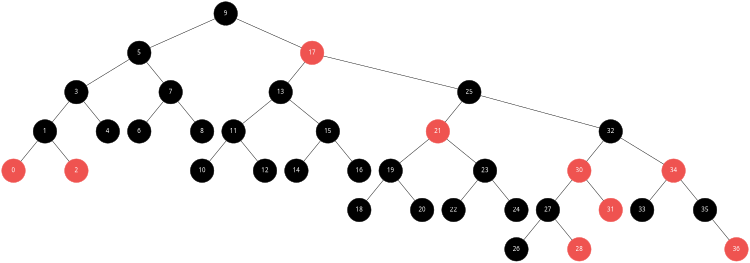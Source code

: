 digraph {
size="5,5"
	graph [fontname=InputMono]
	node [shape=circle]
	node [style=filled]
	node [color=black]
	node [fixedsize=true]
	node [height=0.75]
	node [width=0.75]
	node [fontcolor=white]
	node [fontname=InputMono]
	edge [arrowhead=none]
	edge [style=filled]
	edge [weight=10]
	edge [color=black]
	node [color=black]
	9
	edge [weight=10]
	edge [color=black]
	node [color=black]
	5
		9 -> 5
	edge [weight=100]
	edge [color=white]
	node [color=white]
	"[9"
		9 -> "[9"
	edge [weight=10]
	edge [color=black]
	node [color="#ef5350"]
	17
		9 -> 17
	edge [weight=10]
	edge [color=black]
	node [color=black]
	13
		17 -> 13
	edge [weight=100]
	edge [color=white]
	node [color=white]
	"[17"
		17 -> "[17"
	edge [weight=10]
	edge [color=black]
	node [color=black]
	25
		17 -> 25
	edge [weight=10]
	edge [color=black]
	node [color="#ef5350"]
	21
		25 -> 21
	edge [weight=100]
	edge [color=white]
	node [color=white]
	"[25"
		25 -> "[25"
	edge [weight=10]
	edge [color=black]
	node [color=black]
	32
		25 -> 32
	edge [weight=10]
	edge [color=black]
	node [color="#ef5350"]
	30
		32 -> 30
	edge [weight=100]
	edge [color=white]
	node [color=white]
	"[32"
		32 -> "[32"
	edge [weight=10]
	edge [color=black]
	node [color="#ef5350"]
	34
		32 -> 34
	edge [weight=10]
	edge [color=black]
	node [color=black]
	33
		34 -> 33
	edge [weight=100]
	edge [color=white]
	node [color=white]
	"[34"
		34 -> "[34"
	edge [weight=10]
	edge [color=black]
	node [color=black]
	35
		34 -> 35
	edge [weight=100]
	edge [color=white]
	node [color=white]
	"|35"
		35 -> "|35"
	edge [weight=10]
	edge [color=black]
	node [color="#ef5350"]
	36
		35 -> 36
	edge [weight=10]
	edge [color=black]
	node [color=black]
	27
		30 -> 27
	edge [weight=100]
	edge [color=white]
	node [color=white]
	"[30"
		30 -> "[30"
	edge [weight=10]
	edge [color=black]
	node [color="#ef5350"]
	31
		30 -> 31
	edge [weight=10]
	edge [color=black]
	node [color=black]
	26
		27 -> 26
	edge [weight=100]
	edge [color=white]
	node [color=white]
	"[27"
		27 -> "[27"
	edge [weight=10]
	edge [color=black]
	node [color="#ef5350"]
	28
		27 -> 28
	edge [weight=10]
	edge [color=black]
	node [color=black]
	19
		21 -> 19
	edge [weight=100]
	edge [color=white]
	node [color=white]
	"[21"
		21 -> "[21"
	edge [weight=10]
	edge [color=black]
	node [color=black]
	23
		21 -> 23
	edge [weight=10]
	edge [color=black]
	node [color=black]
	22
		23 -> 22
	edge [weight=100]
	edge [color=white]
	node [color=white]
	"[23"
		23 -> "[23"
	edge [weight=10]
	edge [color=black]
	node [color=black]
	24
		23 -> 24
	edge [weight=10]
	edge [color=black]
	node [color=black]
	18
		19 -> 18
	edge [weight=100]
	edge [color=white]
	node [color=white]
	"[19"
		19 -> "[19"
	edge [weight=10]
	edge [color=black]
	node [color=black]
	20
		19 -> 20
	edge [weight=10]
	edge [color=black]
	node [color=black]
	11
		13 -> 11
	edge [weight=100]
	edge [color=white]
	node [color=white]
	"[13"
		13 -> "[13"
	edge [weight=10]
	edge [color=black]
	node [color=black]
	15
		13 -> 15
	edge [weight=10]
	edge [color=black]
	node [color=black]
	14
		15 -> 14
	edge [weight=100]
	edge [color=white]
	node [color=white]
	"[15"
		15 -> "[15"
	edge [weight=10]
	edge [color=black]
	node [color=black]
	16
		15 -> 16
	edge [weight=10]
	edge [color=black]
	node [color=black]
	10
		11 -> 10
	edge [weight=100]
	edge [color=white]
	node [color=white]
	"[11"
		11 -> "[11"
	edge [weight=10]
	edge [color=black]
	node [color=black]
	12
		11 -> 12
	edge [weight=10]
	edge [color=black]
	node [color=black]
	3
		5 -> 3
	edge [weight=100]
	edge [color=white]
	node [color=white]
	"[5"
		5 -> "[5"
	edge [weight=10]
	edge [color=black]
	node [color=black]
	7
		5 -> 7
	edge [weight=10]
	edge [color=black]
	node [color=black]
	6
		7 -> 6
	edge [weight=100]
	edge [color=white]
	node [color=white]
	"[7"
		7 -> "[7"
	edge [weight=10]
	edge [color=black]
	node [color=black]
	8
		7 -> 8
	edge [weight=10]
	edge [color=black]
	node [color=black]
	1
		3 -> 1
	edge [weight=100]
	edge [color=white]
	node [color=white]
	"[3"
		3 -> "[3"
	edge [weight=10]
	edge [color=black]
	node [color=black]
	4
		3 -> 4
	edge [weight=10]
	edge [color=black]
	node [color="#ef5350"]
	0
		1 -> 0
	edge [weight=100]
	edge [color=white]
	node [color=white]
	"[1"
		1 -> "[1"
	edge [weight=10]
	edge [color=black]
	node [color="#ef5350"]
	2
		1 -> 2
}